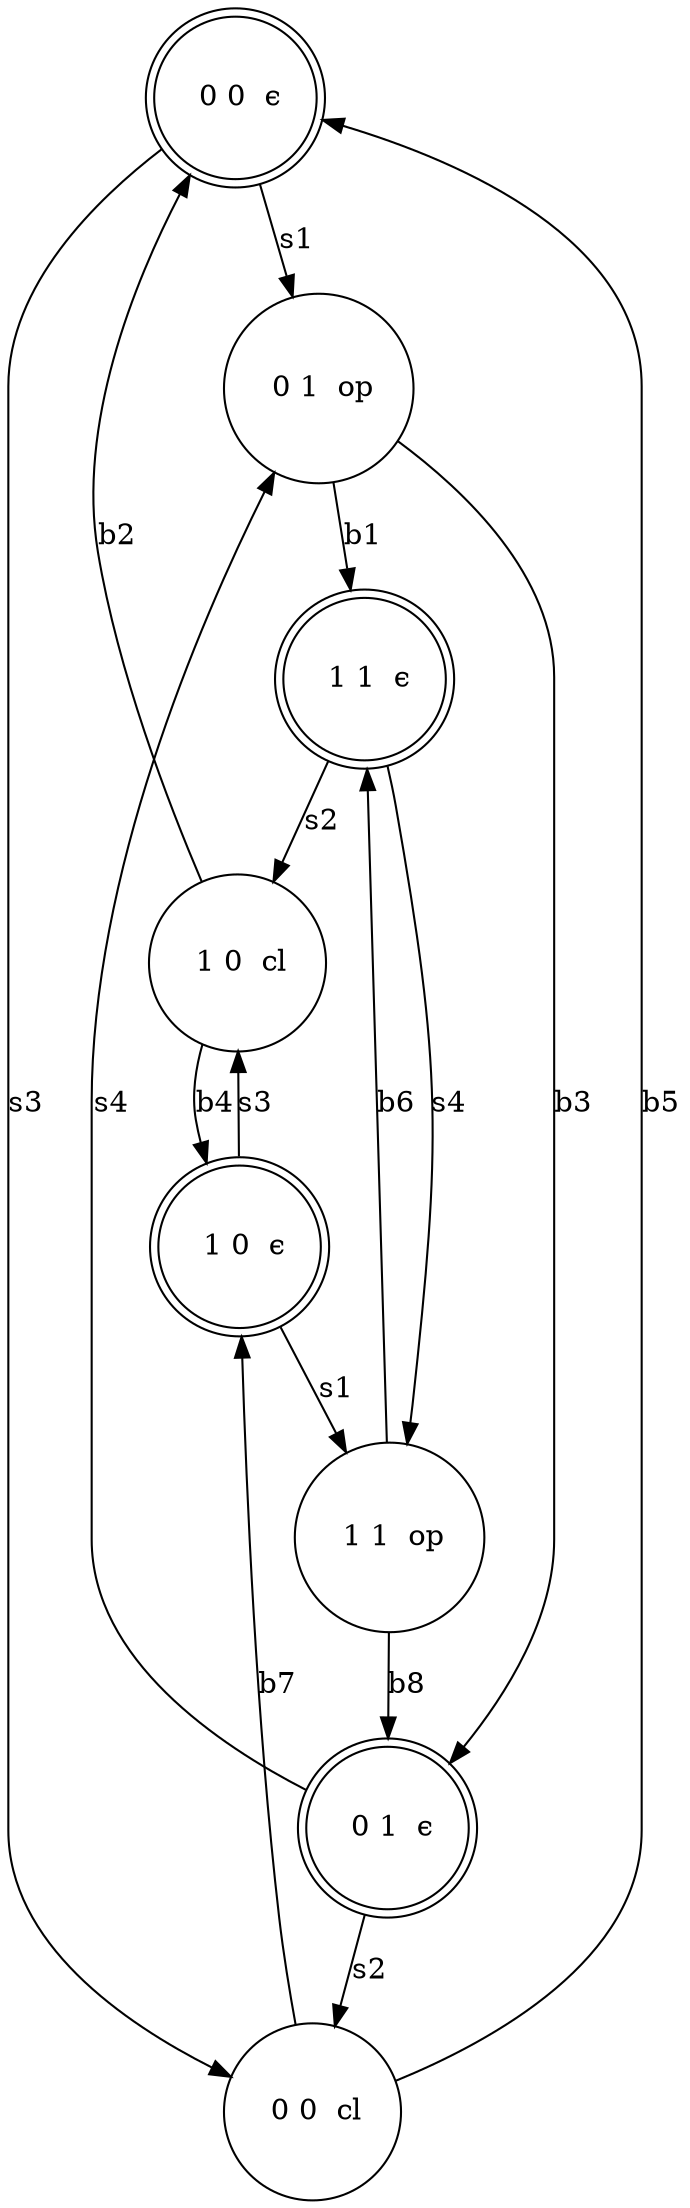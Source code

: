 digraph rete2_BS {
	" 0 0  ϵ" [shape=doublecircle]
	" 0 1  op" [shape=circle]
	" 0 0  ϵ" -> " 0 1  op" [label=s1]
	" 1 1  ϵ" [shape=doublecircle]
	" 0 1  op" -> " 1 1  ϵ" [label=b1]
	" 1 0  cl" [shape=circle]
	" 1 1  ϵ" -> " 1 0  cl" [label=s2]
	" 1 0  cl" -> " 0 0  ϵ" [label=b2]
	" 1 0  ϵ" [shape=doublecircle]
	" 1 0  cl" -> " 1 0  ϵ" [label=b4]
	" 1 1  op" [shape=circle]
	" 1 0  ϵ" -> " 1 1  op" [label=s1]
	" 1 1  op" -> " 1 1  ϵ" [label=b6]
	" 0 1  ϵ" [shape=doublecircle]
	" 1 1  op" -> " 0 1  ϵ" [label=b8]
	" 0 0  cl" [shape=circle]
	" 0 1  ϵ" -> " 0 0  cl" [label=s2]
	" 0 0  cl" -> " 0 0  ϵ" [label=b5]
	" 0 0  cl" -> " 1 0  ϵ" [label=b7]
	" 0 1  ϵ" -> " 0 1  op" [label=s4]
	" 1 0  ϵ" -> " 1 0  cl" [label=s3]
	" 1 1  ϵ" -> " 1 1  op" [label=s4]
	" 0 1  op" -> " 0 1  ϵ" [label=b3]
	" 0 0  ϵ" -> " 0 0  cl" [label=s3]
}
